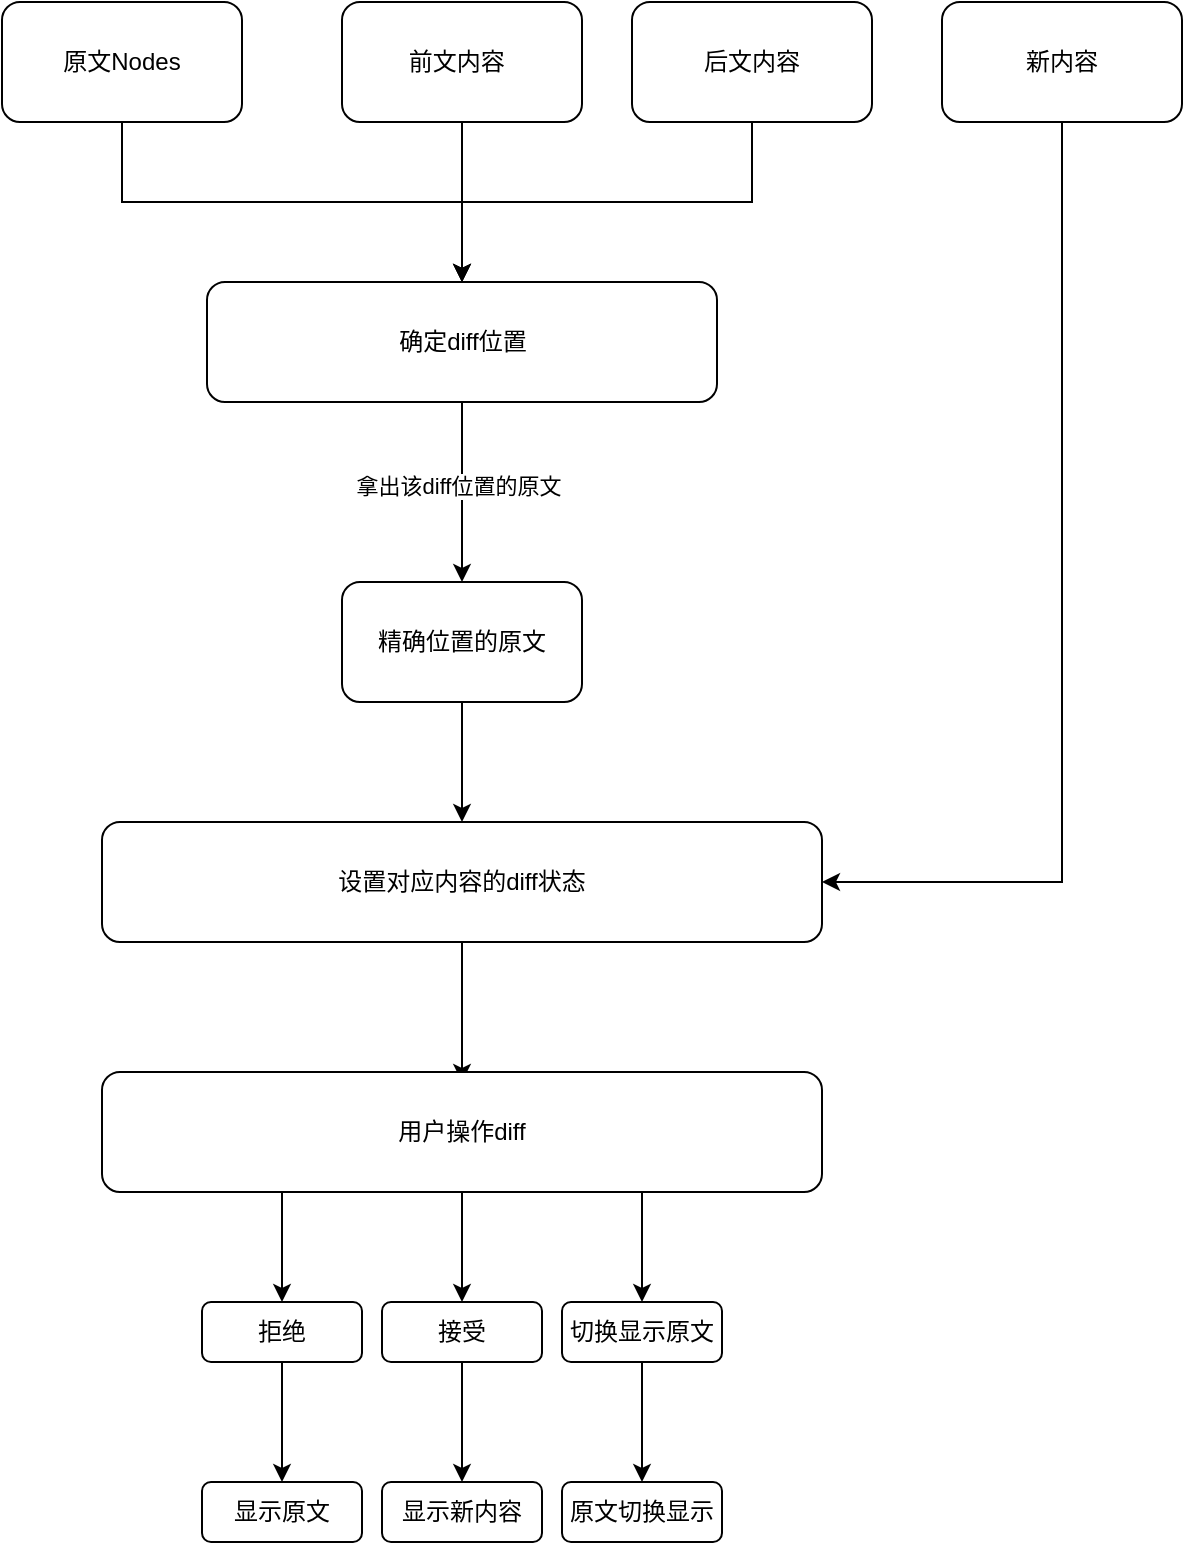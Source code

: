 <mxfile version="27.1.3">
  <diagram name="Page-1" id="dSVQ_KrfwrFO_9wl59LC">
    <mxGraphModel dx="2066" dy="1103" grid="1" gridSize="10" guides="1" tooltips="1" connect="1" arrows="1" fold="1" page="1" pageScale="1" pageWidth="850" pageHeight="1100" math="0" shadow="0">
      <root>
        <mxCell id="0" />
        <mxCell id="1" parent="0" />
        <mxCell id="mry_g3iN1p_nQmkVpnpF-7" style="edgeStyle=orthogonalEdgeStyle;rounded=0;orthogonalLoop=1;jettySize=auto;html=1;" edge="1" parent="1" source="mry_g3iN1p_nQmkVpnpF-1" target="mry_g3iN1p_nQmkVpnpF-5">
          <mxGeometry relative="1" as="geometry" />
        </mxCell>
        <mxCell id="mry_g3iN1p_nQmkVpnpF-1" value="前文内容&lt;span style=&quot;white-space: pre;&quot;&gt;&#x9;&lt;/span&gt;" style="rounded=1;whiteSpace=wrap;html=1;" vertex="1" parent="1">
          <mxGeometry x="280" y="120" width="120" height="60" as="geometry" />
        </mxCell>
        <mxCell id="mry_g3iN1p_nQmkVpnpF-8" style="edgeStyle=orthogonalEdgeStyle;rounded=0;orthogonalLoop=1;jettySize=auto;html=1;" edge="1" parent="1" source="mry_g3iN1p_nQmkVpnpF-2" target="mry_g3iN1p_nQmkVpnpF-5">
          <mxGeometry relative="1" as="geometry" />
        </mxCell>
        <mxCell id="mry_g3iN1p_nQmkVpnpF-2" value="后文内容" style="rounded=1;whiteSpace=wrap;html=1;" vertex="1" parent="1">
          <mxGeometry x="425" y="120" width="120" height="60" as="geometry" />
        </mxCell>
        <mxCell id="mry_g3iN1p_nQmkVpnpF-6" value="" style="edgeStyle=orthogonalEdgeStyle;rounded=0;orthogonalLoop=1;jettySize=auto;html=1;" edge="1" parent="1" source="mry_g3iN1p_nQmkVpnpF-3" target="mry_g3iN1p_nQmkVpnpF-5">
          <mxGeometry relative="1" as="geometry" />
        </mxCell>
        <mxCell id="mry_g3iN1p_nQmkVpnpF-3" value="原文Nodes" style="rounded=1;whiteSpace=wrap;html=1;" vertex="1" parent="1">
          <mxGeometry x="110" y="120" width="120" height="60" as="geometry" />
        </mxCell>
        <mxCell id="mry_g3iN1p_nQmkVpnpF-17" style="edgeStyle=orthogonalEdgeStyle;rounded=0;orthogonalLoop=1;jettySize=auto;html=1;exitX=0.5;exitY=1;exitDx=0;exitDy=0;entryX=1;entryY=0.5;entryDx=0;entryDy=0;" edge="1" parent="1" source="mry_g3iN1p_nQmkVpnpF-4" target="mry_g3iN1p_nQmkVpnpF-13">
          <mxGeometry relative="1" as="geometry" />
        </mxCell>
        <mxCell id="mry_g3iN1p_nQmkVpnpF-4" value="新内容" style="rounded=1;whiteSpace=wrap;html=1;" vertex="1" parent="1">
          <mxGeometry x="580" y="120" width="120" height="60" as="geometry" />
        </mxCell>
        <mxCell id="mry_g3iN1p_nQmkVpnpF-10" value="" style="edgeStyle=orthogonalEdgeStyle;rounded=0;orthogonalLoop=1;jettySize=auto;html=1;" edge="1" parent="1" source="mry_g3iN1p_nQmkVpnpF-5" target="mry_g3iN1p_nQmkVpnpF-9">
          <mxGeometry relative="1" as="geometry" />
        </mxCell>
        <mxCell id="mry_g3iN1p_nQmkVpnpF-11" value="拿出该diff位置的原文" style="edgeLabel;html=1;align=center;verticalAlign=middle;resizable=0;points=[];" vertex="1" connectable="0" parent="mry_g3iN1p_nQmkVpnpF-10">
          <mxGeometry x="-0.081" y="-2" relative="1" as="geometry">
            <mxPoint as="offset" />
          </mxGeometry>
        </mxCell>
        <mxCell id="mry_g3iN1p_nQmkVpnpF-5" value="确定diff位置" style="whiteSpace=wrap;html=1;rounded=1;" vertex="1" parent="1">
          <mxGeometry x="212.5" y="260" width="255" height="60" as="geometry" />
        </mxCell>
        <mxCell id="mry_g3iN1p_nQmkVpnpF-14" value="" style="edgeStyle=orthogonalEdgeStyle;rounded=0;orthogonalLoop=1;jettySize=auto;html=1;" edge="1" parent="1" source="mry_g3iN1p_nQmkVpnpF-9" target="mry_g3iN1p_nQmkVpnpF-13">
          <mxGeometry relative="1" as="geometry" />
        </mxCell>
        <mxCell id="mry_g3iN1p_nQmkVpnpF-9" value="精确位置的原文" style="whiteSpace=wrap;html=1;rounded=1;" vertex="1" parent="1">
          <mxGeometry x="280" y="410" width="120" height="60" as="geometry" />
        </mxCell>
        <mxCell id="mry_g3iN1p_nQmkVpnpF-20" value="" style="edgeStyle=orthogonalEdgeStyle;rounded=0;orthogonalLoop=1;jettySize=auto;html=1;" edge="1" parent="1" source="mry_g3iN1p_nQmkVpnpF-13">
          <mxGeometry relative="1" as="geometry">
            <mxPoint x="340" y="660" as="targetPoint" />
          </mxGeometry>
        </mxCell>
        <mxCell id="mry_g3iN1p_nQmkVpnpF-13" value="设置对应内容的diff状态" style="whiteSpace=wrap;html=1;rounded=1;" vertex="1" parent="1">
          <mxGeometry x="160" y="530" width="360" height="60" as="geometry" />
        </mxCell>
        <mxCell id="mry_g3iN1p_nQmkVpnpF-22" value="" style="edgeStyle=orthogonalEdgeStyle;rounded=0;orthogonalLoop=1;jettySize=auto;html=1;exitX=0.25;exitY=1;exitDx=0;exitDy=0;" edge="1" parent="1" source="mry_g3iN1p_nQmkVpnpF-32" target="mry_g3iN1p_nQmkVpnpF-21">
          <mxGeometry relative="1" as="geometry">
            <mxPoint x="240" y="690" as="sourcePoint" />
          </mxGeometry>
        </mxCell>
        <mxCell id="mry_g3iN1p_nQmkVpnpF-26" style="edgeStyle=orthogonalEdgeStyle;rounded=0;orthogonalLoop=1;jettySize=auto;html=1;exitX=0.5;exitY=1;exitDx=0;exitDy=0;entryX=0.5;entryY=0;entryDx=0;entryDy=0;" edge="1" parent="1" source="mry_g3iN1p_nQmkVpnpF-21" target="mry_g3iN1p_nQmkVpnpF-25">
          <mxGeometry relative="1" as="geometry" />
        </mxCell>
        <mxCell id="mry_g3iN1p_nQmkVpnpF-21" value="拒绝" style="whiteSpace=wrap;html=1;rounded=1;" vertex="1" parent="1">
          <mxGeometry x="210" y="770" width="80" height="30" as="geometry" />
        </mxCell>
        <mxCell id="mry_g3iN1p_nQmkVpnpF-25" value="显示原文" style="whiteSpace=wrap;html=1;rounded=1;" vertex="1" parent="1">
          <mxGeometry x="210" y="860" width="80" height="30" as="geometry" />
        </mxCell>
        <mxCell id="mry_g3iN1p_nQmkVpnpF-37" style="edgeStyle=orthogonalEdgeStyle;rounded=0;orthogonalLoop=1;jettySize=auto;html=1;exitX=0.5;exitY=1;exitDx=0;exitDy=0;" edge="1" parent="1" source="mry_g3iN1p_nQmkVpnpF-32" target="mry_g3iN1p_nQmkVpnpF-34">
          <mxGeometry relative="1" as="geometry" />
        </mxCell>
        <mxCell id="mry_g3iN1p_nQmkVpnpF-41" style="edgeStyle=orthogonalEdgeStyle;rounded=0;orthogonalLoop=1;jettySize=auto;html=1;exitX=0.75;exitY=1;exitDx=0;exitDy=0;" edge="1" parent="1" source="mry_g3iN1p_nQmkVpnpF-32" target="mry_g3iN1p_nQmkVpnpF-39">
          <mxGeometry relative="1" as="geometry" />
        </mxCell>
        <mxCell id="mry_g3iN1p_nQmkVpnpF-32" value="用户操作diff" style="whiteSpace=wrap;html=1;rounded=1;" vertex="1" parent="1">
          <mxGeometry x="160" y="655" width="360" height="60" as="geometry" />
        </mxCell>
        <mxCell id="mry_g3iN1p_nQmkVpnpF-38" style="edgeStyle=orthogonalEdgeStyle;rounded=0;orthogonalLoop=1;jettySize=auto;html=1;exitX=0.5;exitY=1;exitDx=0;exitDy=0;entryX=0.5;entryY=0;entryDx=0;entryDy=0;" edge="1" parent="1" source="mry_g3iN1p_nQmkVpnpF-34" target="mry_g3iN1p_nQmkVpnpF-35">
          <mxGeometry relative="1" as="geometry" />
        </mxCell>
        <mxCell id="mry_g3iN1p_nQmkVpnpF-34" value="接受" style="whiteSpace=wrap;html=1;rounded=1;" vertex="1" parent="1">
          <mxGeometry x="300" y="770" width="80" height="30" as="geometry" />
        </mxCell>
        <mxCell id="mry_g3iN1p_nQmkVpnpF-35" value="显示新内容" style="whiteSpace=wrap;html=1;rounded=1;" vertex="1" parent="1">
          <mxGeometry x="300" y="860" width="80" height="30" as="geometry" />
        </mxCell>
        <mxCell id="mry_g3iN1p_nQmkVpnpF-42" style="edgeStyle=orthogonalEdgeStyle;rounded=0;orthogonalLoop=1;jettySize=auto;html=1;exitX=0.5;exitY=1;exitDx=0;exitDy=0;entryX=0.5;entryY=0;entryDx=0;entryDy=0;" edge="1" parent="1" source="mry_g3iN1p_nQmkVpnpF-39" target="mry_g3iN1p_nQmkVpnpF-40">
          <mxGeometry relative="1" as="geometry" />
        </mxCell>
        <mxCell id="mry_g3iN1p_nQmkVpnpF-39" value="切换显示原文" style="whiteSpace=wrap;html=1;rounded=1;" vertex="1" parent="1">
          <mxGeometry x="390" y="770" width="80" height="30" as="geometry" />
        </mxCell>
        <mxCell id="mry_g3iN1p_nQmkVpnpF-40" value="原文切换显示" style="whiteSpace=wrap;html=1;rounded=1;" vertex="1" parent="1">
          <mxGeometry x="390" y="860" width="80" height="30" as="geometry" />
        </mxCell>
      </root>
    </mxGraphModel>
  </diagram>
</mxfile>
